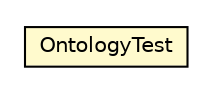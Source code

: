 #!/usr/local/bin/dot
#
# Class diagram 
# Generated by UMLGraph version R5_6-24-gf6e263 (http://www.umlgraph.org/)
#

digraph G {
	edge [fontname="Helvetica",fontsize=10,labelfontname="Helvetica",labelfontsize=10];
	node [fontname="Helvetica",fontsize=10,shape=plaintext];
	nodesep=0.25;
	ranksep=0.5;
	// org.universAAL.middleware.owl.util.OntologyTest
	c5919411 [label=<<table title="org.universAAL.middleware.owl.util.OntologyTest" border="0" cellborder="1" cellspacing="0" cellpadding="2" port="p" bgcolor="lemonChiffon" href="./OntologyTest.html">
		<tr><td><table border="0" cellspacing="0" cellpadding="1">
<tr><td align="center" balign="center"> OntologyTest </td></tr>
		</table></td></tr>
		</table>>, URL="./OntologyTest.html", fontname="Helvetica", fontcolor="black", fontsize=10.0];
}

